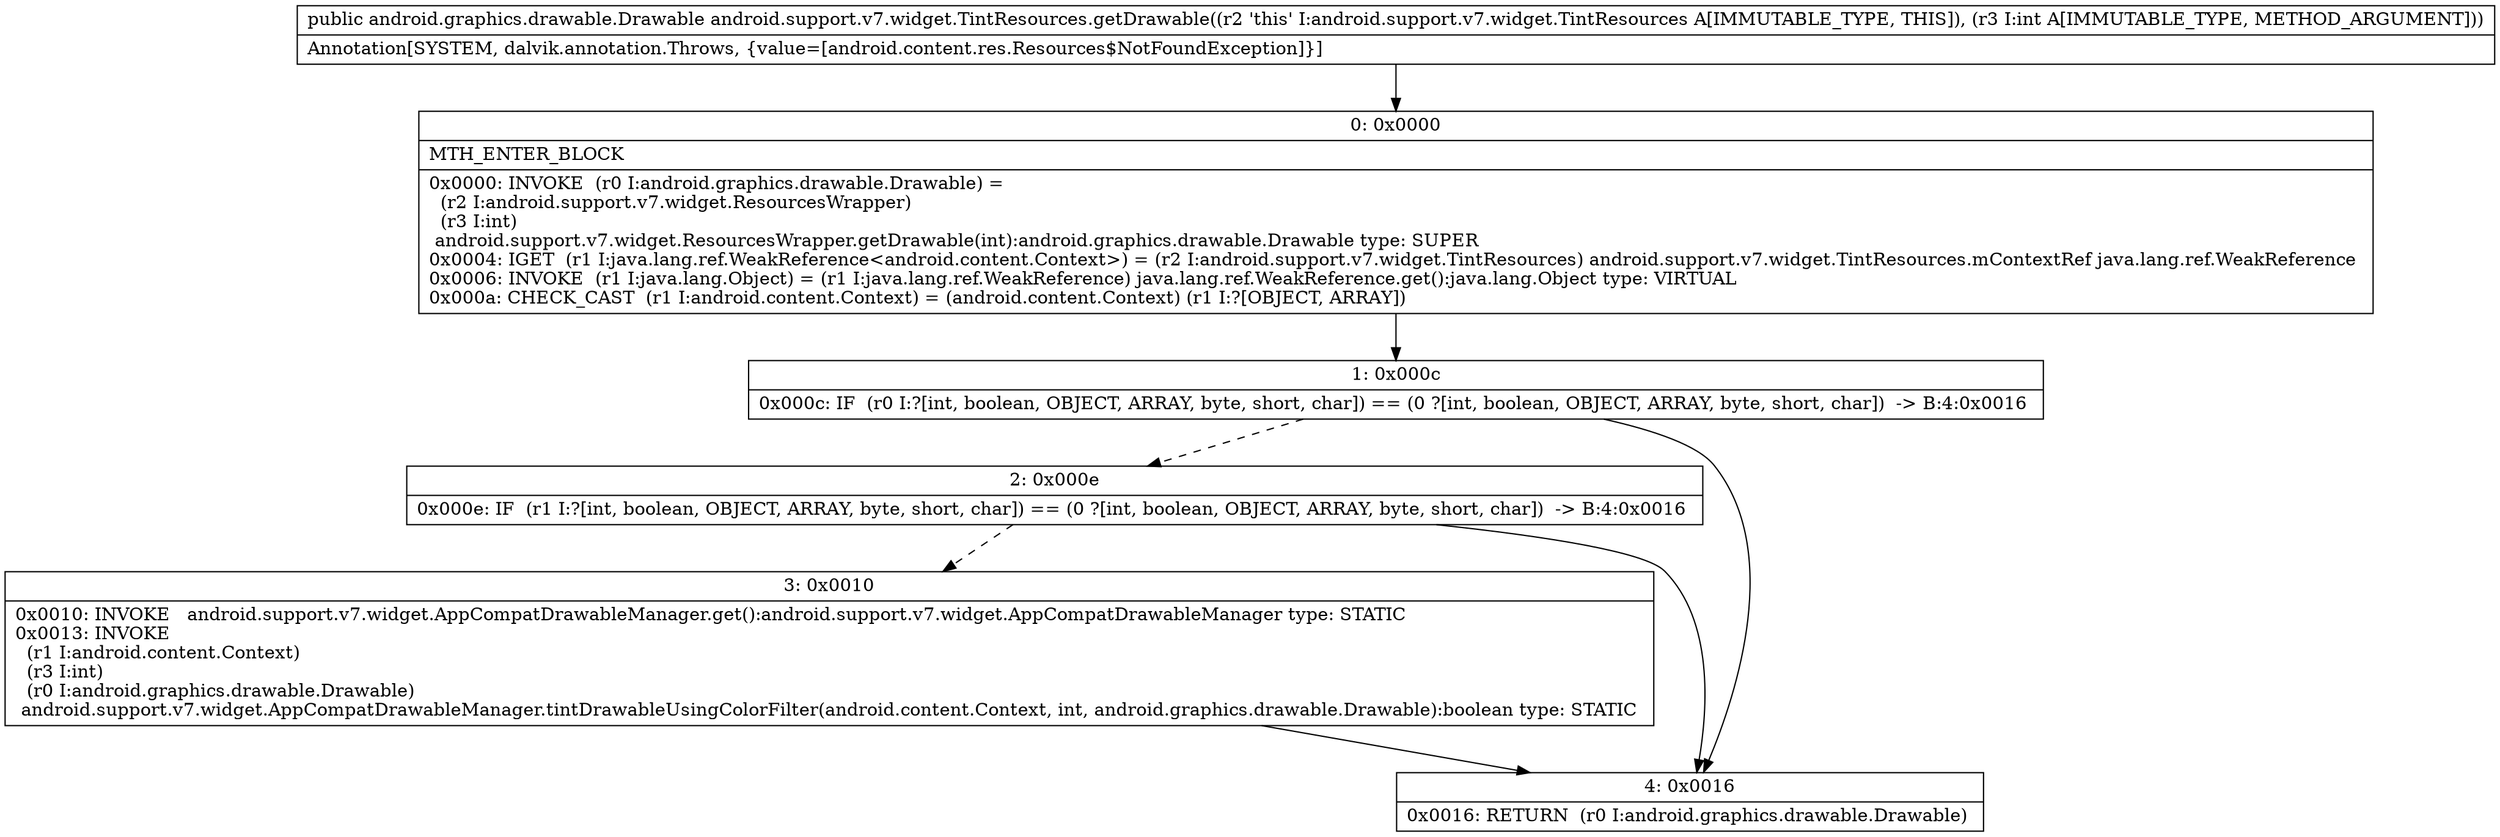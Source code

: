 digraph "CFG forandroid.support.v7.widget.TintResources.getDrawable(I)Landroid\/graphics\/drawable\/Drawable;" {
Node_0 [shape=record,label="{0\:\ 0x0000|MTH_ENTER_BLOCK\l|0x0000: INVOKE  (r0 I:android.graphics.drawable.Drawable) = \l  (r2 I:android.support.v7.widget.ResourcesWrapper)\l  (r3 I:int)\l android.support.v7.widget.ResourcesWrapper.getDrawable(int):android.graphics.drawable.Drawable type: SUPER \l0x0004: IGET  (r1 I:java.lang.ref.WeakReference\<android.content.Context\>) = (r2 I:android.support.v7.widget.TintResources) android.support.v7.widget.TintResources.mContextRef java.lang.ref.WeakReference \l0x0006: INVOKE  (r1 I:java.lang.Object) = (r1 I:java.lang.ref.WeakReference) java.lang.ref.WeakReference.get():java.lang.Object type: VIRTUAL \l0x000a: CHECK_CAST  (r1 I:android.content.Context) = (android.content.Context) (r1 I:?[OBJECT, ARRAY]) \l}"];
Node_1 [shape=record,label="{1\:\ 0x000c|0x000c: IF  (r0 I:?[int, boolean, OBJECT, ARRAY, byte, short, char]) == (0 ?[int, boolean, OBJECT, ARRAY, byte, short, char])  \-\> B:4:0x0016 \l}"];
Node_2 [shape=record,label="{2\:\ 0x000e|0x000e: IF  (r1 I:?[int, boolean, OBJECT, ARRAY, byte, short, char]) == (0 ?[int, boolean, OBJECT, ARRAY, byte, short, char])  \-\> B:4:0x0016 \l}"];
Node_3 [shape=record,label="{3\:\ 0x0010|0x0010: INVOKE   android.support.v7.widget.AppCompatDrawableManager.get():android.support.v7.widget.AppCompatDrawableManager type: STATIC \l0x0013: INVOKE  \l  (r1 I:android.content.Context)\l  (r3 I:int)\l  (r0 I:android.graphics.drawable.Drawable)\l android.support.v7.widget.AppCompatDrawableManager.tintDrawableUsingColorFilter(android.content.Context, int, android.graphics.drawable.Drawable):boolean type: STATIC \l}"];
Node_4 [shape=record,label="{4\:\ 0x0016|0x0016: RETURN  (r0 I:android.graphics.drawable.Drawable) \l}"];
MethodNode[shape=record,label="{public android.graphics.drawable.Drawable android.support.v7.widget.TintResources.getDrawable((r2 'this' I:android.support.v7.widget.TintResources A[IMMUTABLE_TYPE, THIS]), (r3 I:int A[IMMUTABLE_TYPE, METHOD_ARGUMENT]))  | Annotation[SYSTEM, dalvik.annotation.Throws, \{value=[android.content.res.Resources$NotFoundException]\}]\l}"];
MethodNode -> Node_0;
Node_0 -> Node_1;
Node_1 -> Node_2[style=dashed];
Node_1 -> Node_4;
Node_2 -> Node_3[style=dashed];
Node_2 -> Node_4;
Node_3 -> Node_4;
}

